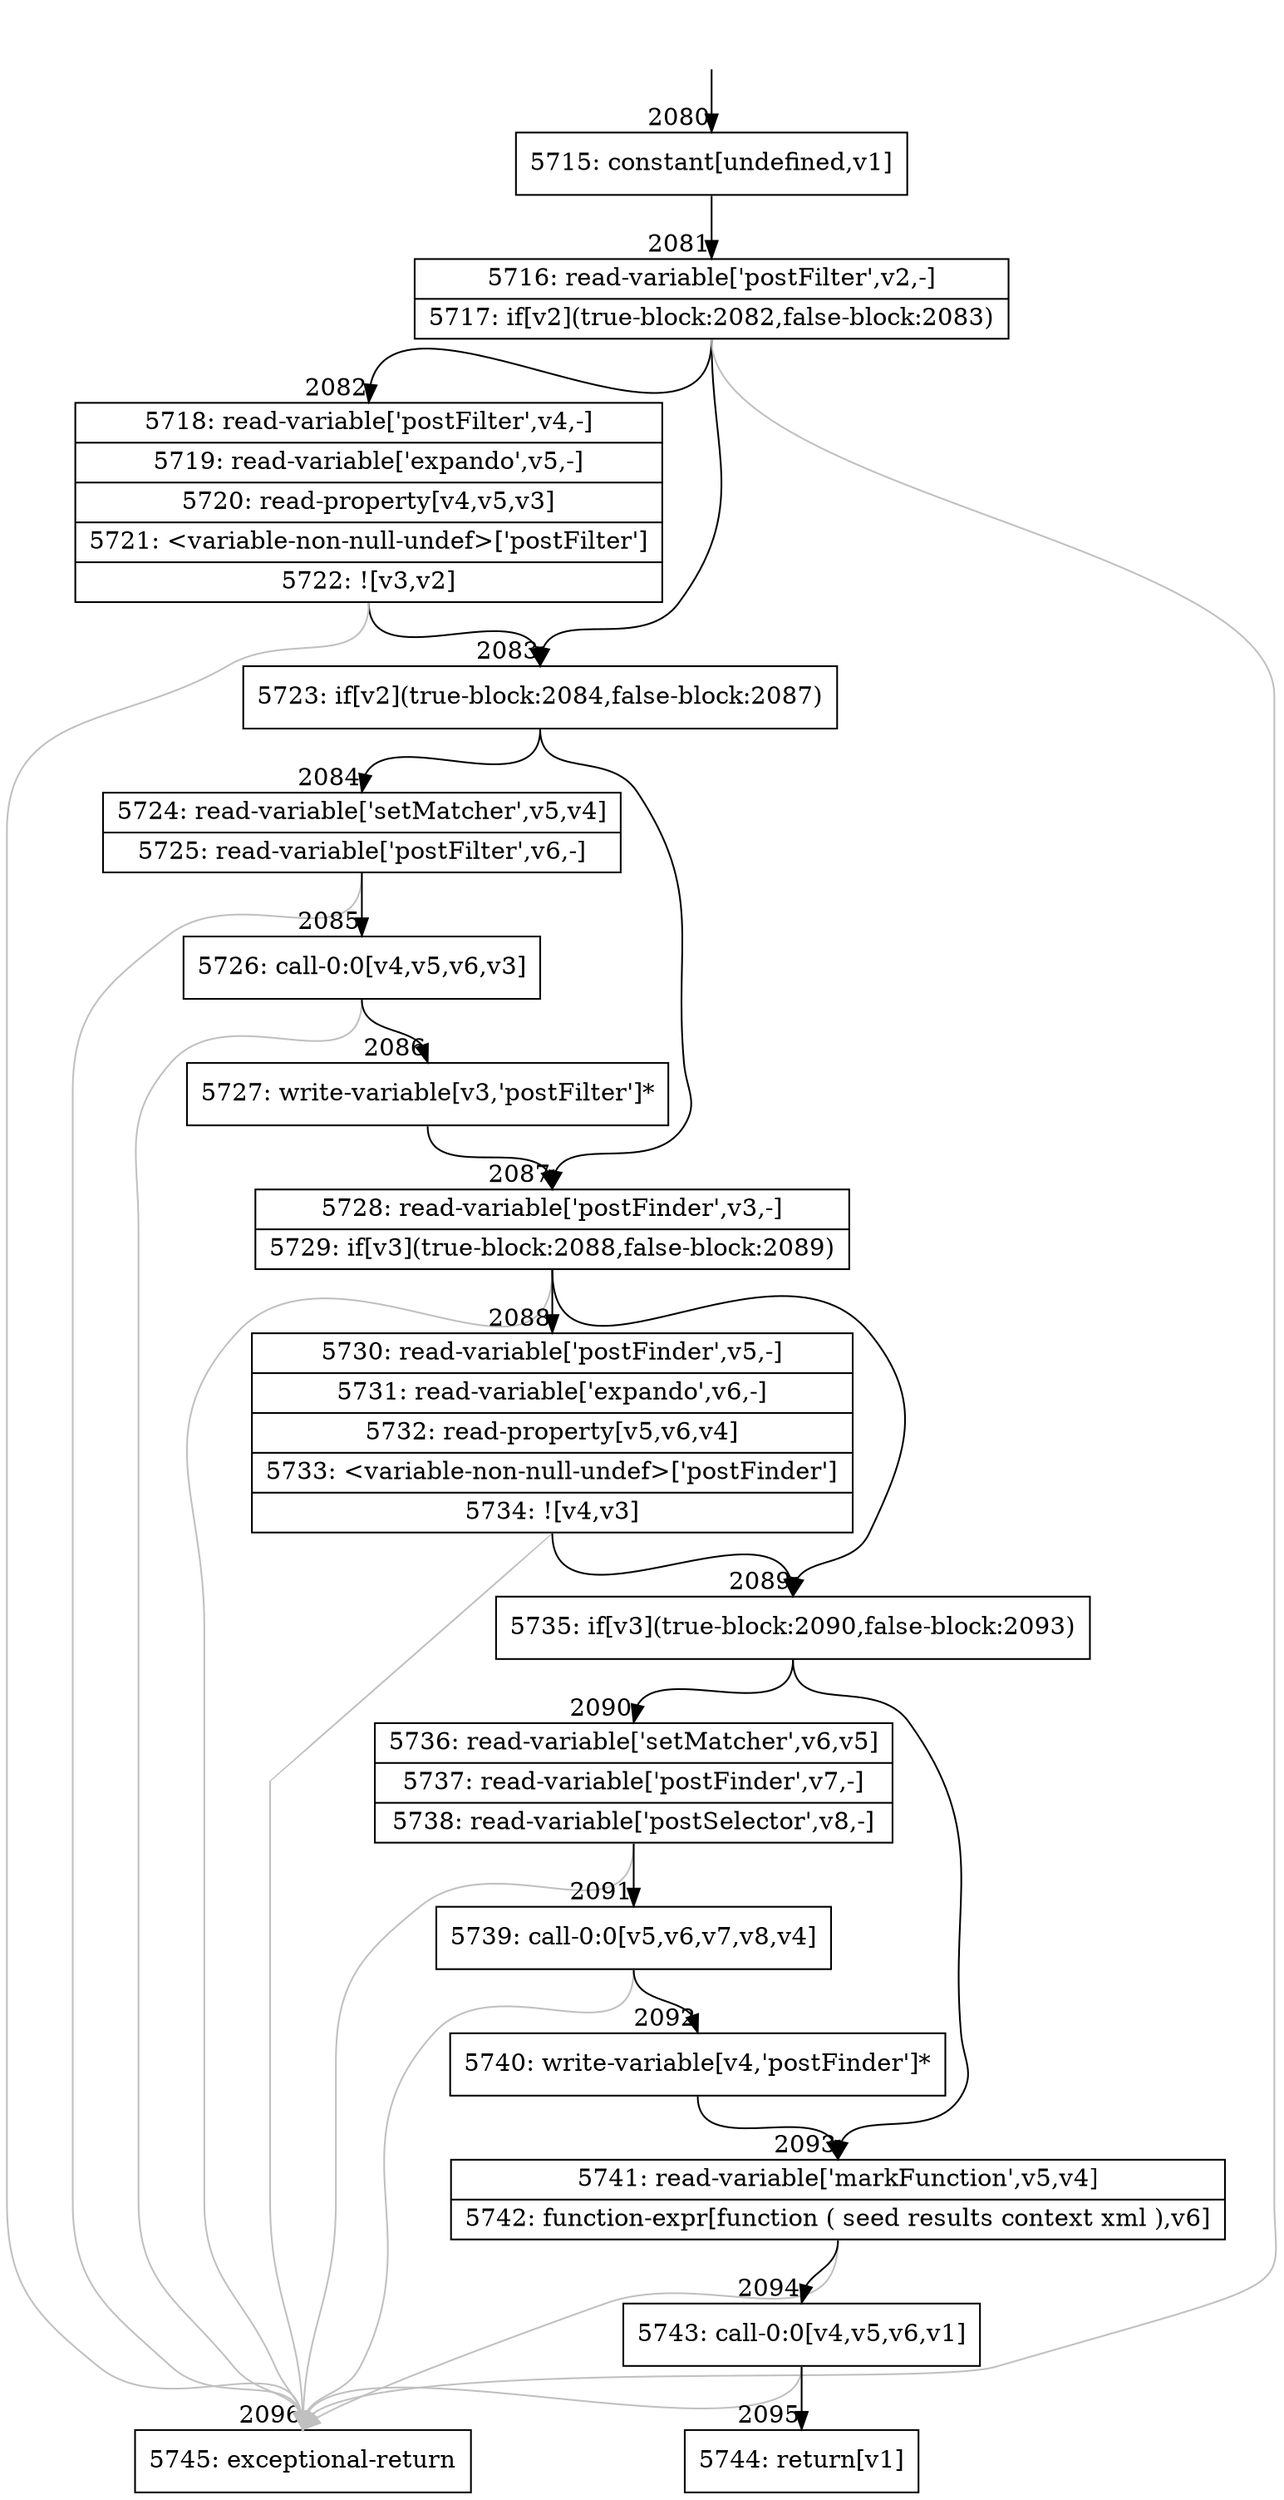 digraph {
rankdir="TD"
BB_entry147[shape=none,label=""];
BB_entry147 -> BB2080 [tailport=s, headport=n, headlabel="    2080"]
BB2080 [shape=record label="{5715: constant[undefined,v1]}" ] 
BB2080 -> BB2081 [tailport=s, headport=n, headlabel="      2081"]
BB2081 [shape=record label="{5716: read-variable['postFilter',v2,-]|5717: if[v2](true-block:2082,false-block:2083)}" ] 
BB2081 -> BB2083 [tailport=s, headport=n, headlabel="      2083"]
BB2081 -> BB2082 [tailport=s, headport=n, headlabel="      2082"]
BB2081 -> BB2096 [tailport=s, headport=n, color=gray, headlabel="      2096"]
BB2082 [shape=record label="{5718: read-variable['postFilter',v4,-]|5719: read-variable['expando',v5,-]|5720: read-property[v4,v5,v3]|5721: \<variable-non-null-undef\>['postFilter']|5722: ![v3,v2]}" ] 
BB2082 -> BB2083 [tailport=s, headport=n]
BB2082 -> BB2096 [tailport=s, headport=n, color=gray]
BB2083 [shape=record label="{5723: if[v2](true-block:2084,false-block:2087)}" ] 
BB2083 -> BB2084 [tailport=s, headport=n, headlabel="      2084"]
BB2083 -> BB2087 [tailport=s, headport=n, headlabel="      2087"]
BB2084 [shape=record label="{5724: read-variable['setMatcher',v5,v4]|5725: read-variable['postFilter',v6,-]}" ] 
BB2084 -> BB2085 [tailport=s, headport=n, headlabel="      2085"]
BB2084 -> BB2096 [tailport=s, headport=n, color=gray]
BB2085 [shape=record label="{5726: call-0:0[v4,v5,v6,v3]}" ] 
BB2085 -> BB2086 [tailport=s, headport=n, headlabel="      2086"]
BB2085 -> BB2096 [tailport=s, headport=n, color=gray]
BB2086 [shape=record label="{5727: write-variable[v3,'postFilter']*}" ] 
BB2086 -> BB2087 [tailport=s, headport=n]
BB2087 [shape=record label="{5728: read-variable['postFinder',v3,-]|5729: if[v3](true-block:2088,false-block:2089)}" ] 
BB2087 -> BB2089 [tailport=s, headport=n, headlabel="      2089"]
BB2087 -> BB2088 [tailport=s, headport=n, headlabel="      2088"]
BB2087 -> BB2096 [tailport=s, headport=n, color=gray]
BB2088 [shape=record label="{5730: read-variable['postFinder',v5,-]|5731: read-variable['expando',v6,-]|5732: read-property[v5,v6,v4]|5733: \<variable-non-null-undef\>['postFinder']|5734: ![v4,v3]}" ] 
BB2088 -> BB2089 [tailport=s, headport=n]
BB2088 -> BB2096 [tailport=s, headport=n, color=gray]
BB2089 [shape=record label="{5735: if[v3](true-block:2090,false-block:2093)}" ] 
BB2089 -> BB2090 [tailport=s, headport=n, headlabel="      2090"]
BB2089 -> BB2093 [tailport=s, headport=n, headlabel="      2093"]
BB2090 [shape=record label="{5736: read-variable['setMatcher',v6,v5]|5737: read-variable['postFinder',v7,-]|5738: read-variable['postSelector',v8,-]}" ] 
BB2090 -> BB2091 [tailport=s, headport=n, headlabel="      2091"]
BB2090 -> BB2096 [tailport=s, headport=n, color=gray]
BB2091 [shape=record label="{5739: call-0:0[v5,v6,v7,v8,v4]}" ] 
BB2091 -> BB2092 [tailport=s, headport=n, headlabel="      2092"]
BB2091 -> BB2096 [tailport=s, headport=n, color=gray]
BB2092 [shape=record label="{5740: write-variable[v4,'postFinder']*}" ] 
BB2092 -> BB2093 [tailport=s, headport=n]
BB2093 [shape=record label="{5741: read-variable['markFunction',v5,v4]|5742: function-expr[function ( seed results context xml ),v6]}" ] 
BB2093 -> BB2094 [tailport=s, headport=n, headlabel="      2094"]
BB2093 -> BB2096 [tailport=s, headport=n, color=gray]
BB2094 [shape=record label="{5743: call-0:0[v4,v5,v6,v1]}" ] 
BB2094 -> BB2095 [tailport=s, headport=n, headlabel="      2095"]
BB2094 -> BB2096 [tailport=s, headport=n, color=gray]
BB2095 [shape=record label="{5744: return[v1]}" ] 
BB2096 [shape=record label="{5745: exceptional-return}" ] 
}
